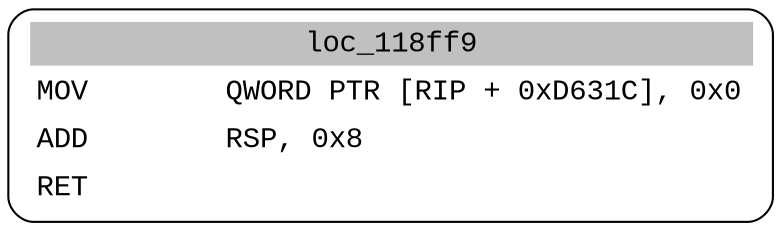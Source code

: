 digraph asm_graph {
1941 [
shape="Mrecord" fontname="Courier New"label =<<table border="0" cellborder="0" cellpadding="3"><tr><td align="center" colspan="2" bgcolor="grey">loc_118ff9</td></tr><tr><td align="left">MOV        QWORD PTR [RIP + 0xD631C], 0x0</td></tr><tr><td align="left">ADD        RSP, 0x8</td></tr><tr><td align="left">RET        </td></tr></table>> ];
}